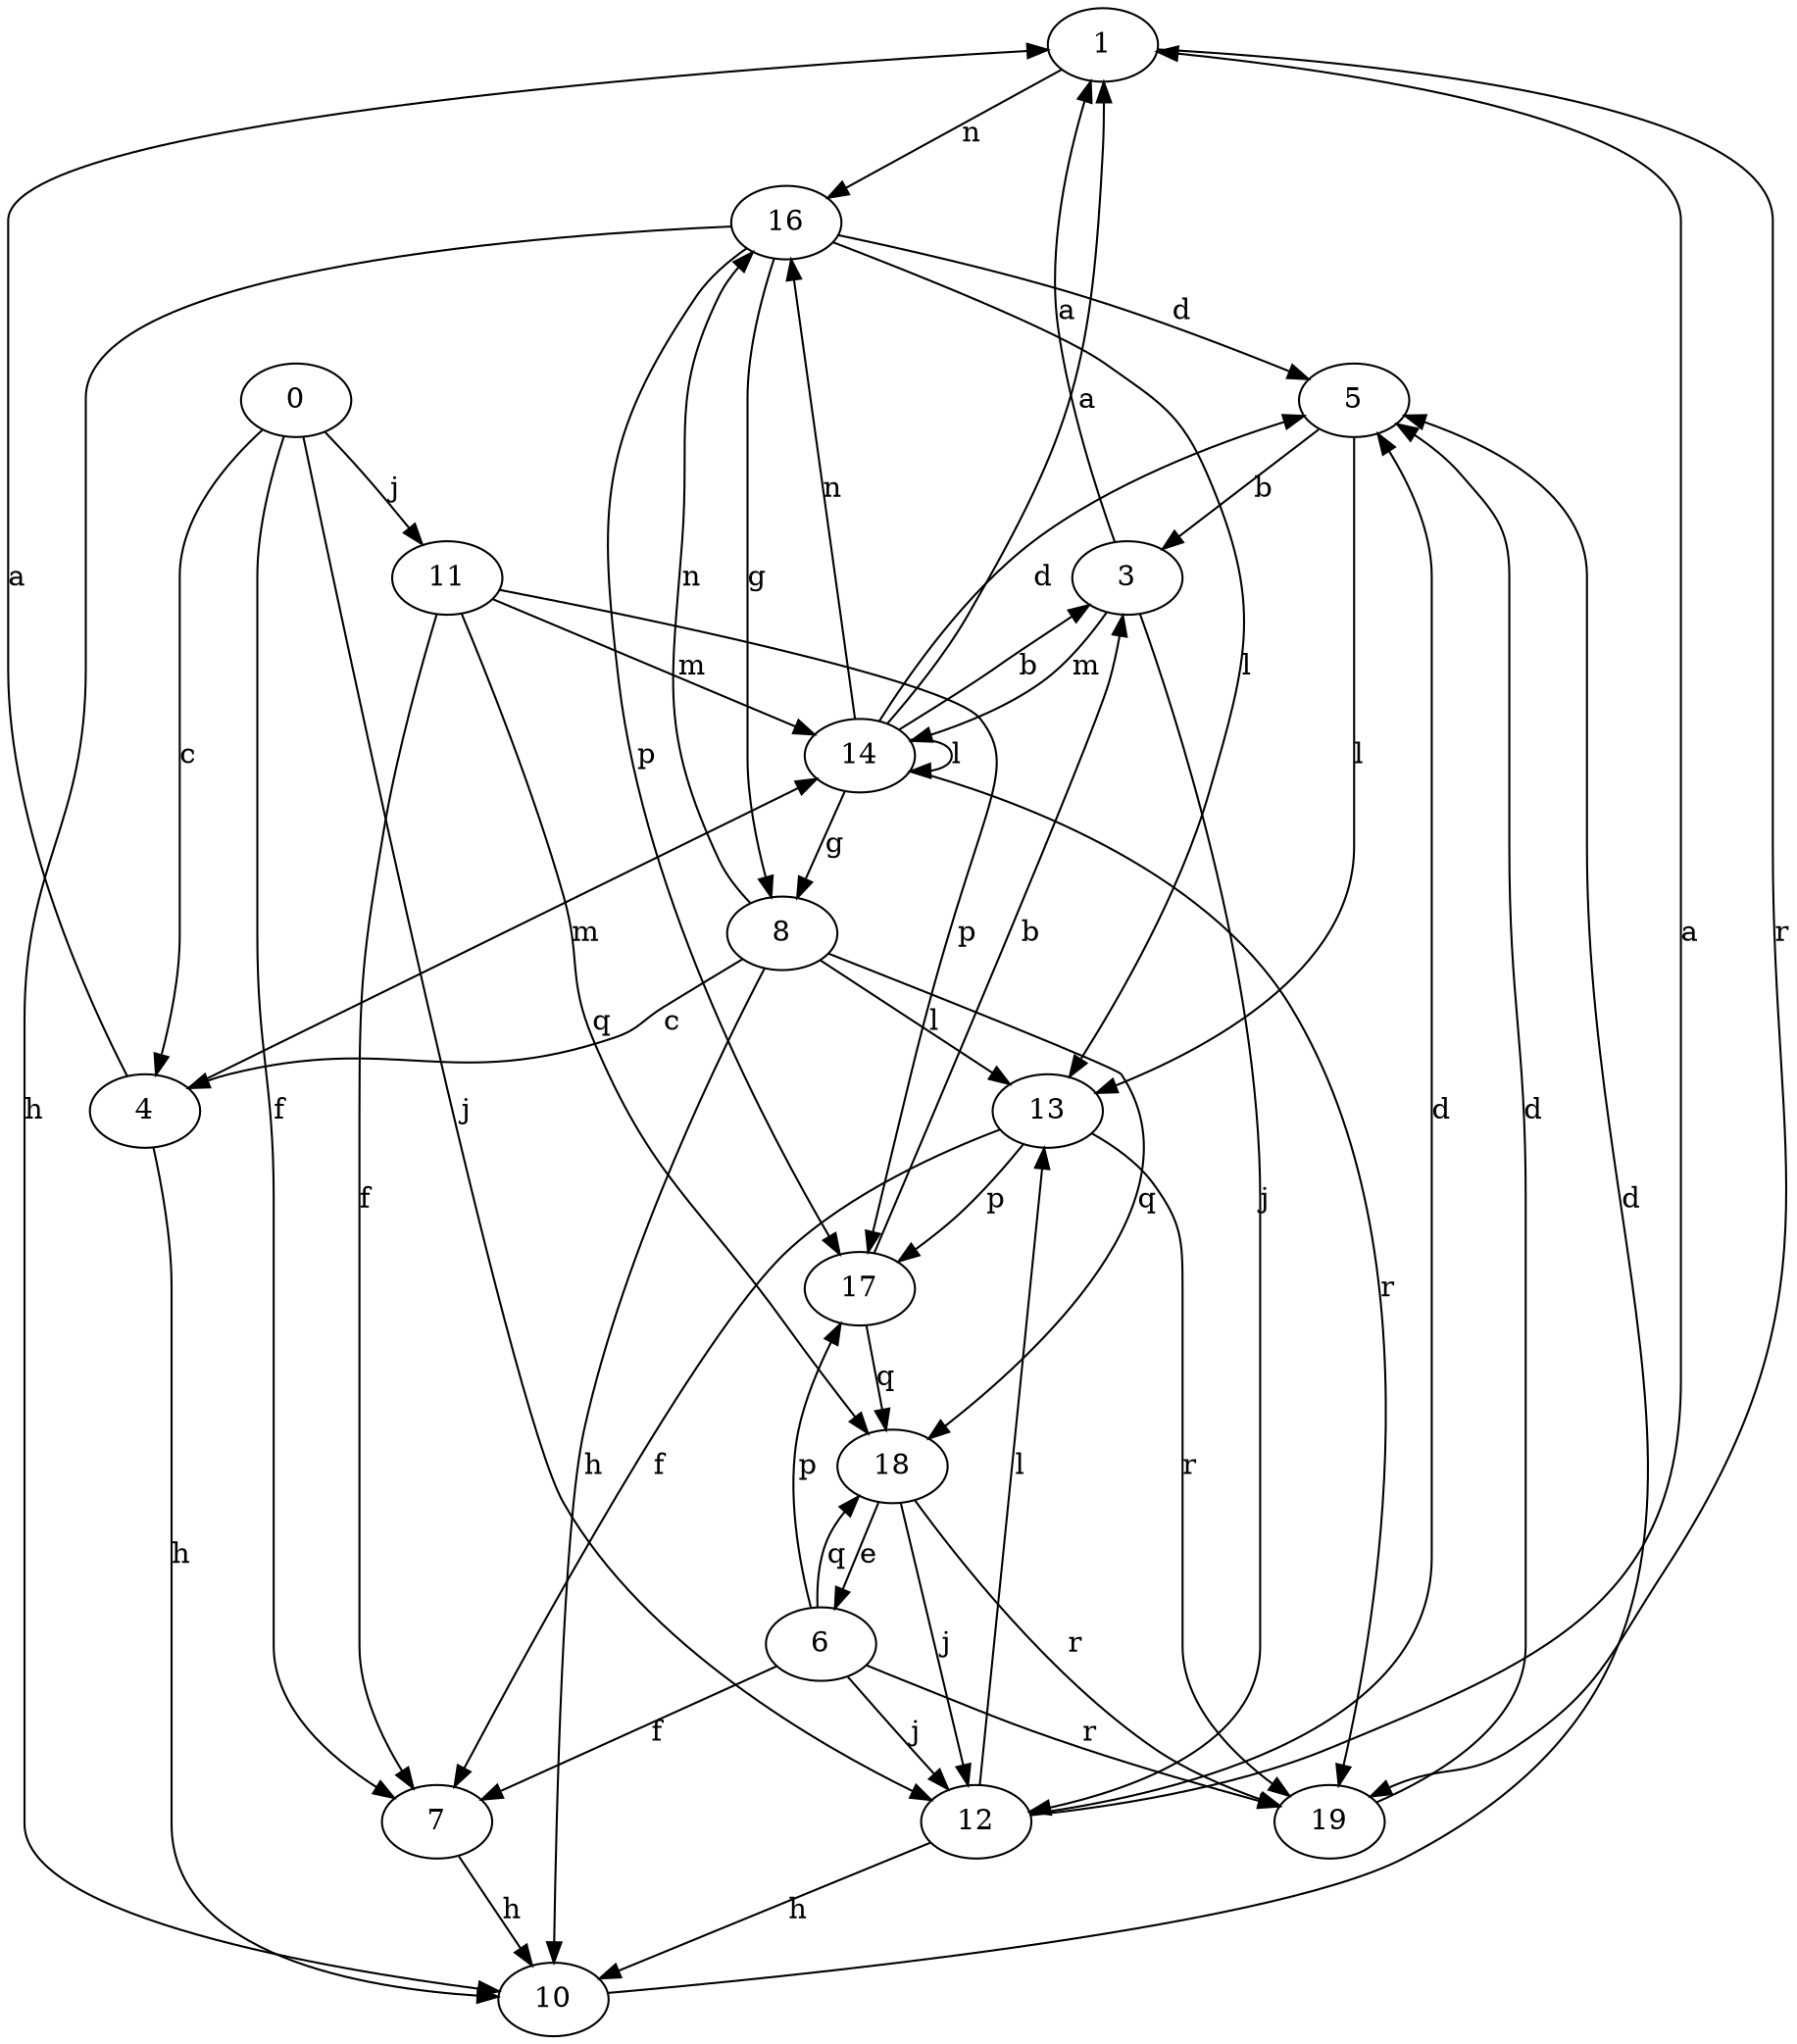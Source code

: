 digraph  {
1;
3;
4;
5;
6;
7;
8;
10;
11;
12;
13;
0;
14;
16;
17;
18;
19;
1 -> 16  [label=n];
1 -> 19  [label=r];
3 -> 1  [label=a];
3 -> 12  [label=j];
3 -> 14  [label=m];
4 -> 1  [label=a];
4 -> 10  [label=h];
4 -> 14  [label=m];
5 -> 3  [label=b];
5 -> 13  [label=l];
6 -> 7  [label=f];
6 -> 12  [label=j];
6 -> 17  [label=p];
6 -> 18  [label=q];
6 -> 19  [label=r];
7 -> 10  [label=h];
8 -> 4  [label=c];
8 -> 10  [label=h];
8 -> 13  [label=l];
8 -> 16  [label=n];
8 -> 18  [label=q];
10 -> 5  [label=d];
11 -> 7  [label=f];
11 -> 14  [label=m];
11 -> 17  [label=p];
11 -> 18  [label=q];
12 -> 1  [label=a];
12 -> 5  [label=d];
12 -> 10  [label=h];
12 -> 13  [label=l];
13 -> 7  [label=f];
13 -> 17  [label=p];
13 -> 19  [label=r];
0 -> 4  [label=c];
0 -> 7  [label=f];
0 -> 11  [label=j];
0 -> 12  [label=j];
14 -> 1  [label=a];
14 -> 3  [label=b];
14 -> 5  [label=d];
14 -> 8  [label=g];
14 -> 16  [label=n];
14 -> 19  [label=r];
14 -> 14  [label=l];
16 -> 5  [label=d];
16 -> 8  [label=g];
16 -> 10  [label=h];
16 -> 13  [label=l];
16 -> 17  [label=p];
17 -> 3  [label=b];
17 -> 18  [label=q];
18 -> 6  [label=e];
18 -> 12  [label=j];
18 -> 19  [label=r];
19 -> 5  [label=d];
}
